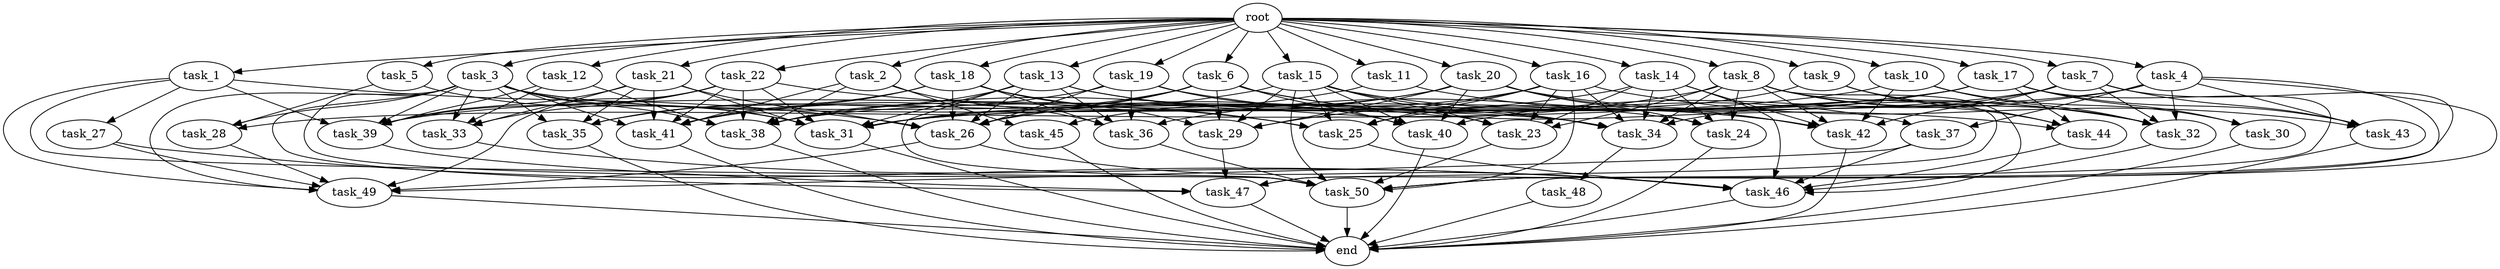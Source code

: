 digraph G {
  root [size="0.000000e+00"];
  task_1 [size="7.261045e+09"];
  task_2 [size="9.961891e+09"];
  task_3 [size="6.504466e+09"];
  task_4 [size="3.927641e+09"];
  task_5 [size="6.599134e+09"];
  task_6 [size="8.307948e+09"];
  task_7 [size="3.398085e+09"];
  task_8 [size="5.099859e+09"];
  task_9 [size="3.219985e+09"];
  task_10 [size="7.179144e+09"];
  task_11 [size="7.877726e+07"];
  task_12 [size="4.976009e+09"];
  task_13 [size="1.635042e+09"];
  task_14 [size="1.670812e+09"];
  task_15 [size="6.412768e+09"];
  task_16 [size="9.819027e+09"];
  task_17 [size="2.424504e+09"];
  task_18 [size="7.251118e+09"];
  task_19 [size="5.485431e+09"];
  task_20 [size="5.647514e+09"];
  task_21 [size="1.178931e+09"];
  task_22 [size="6.896358e+09"];
  task_23 [size="9.077842e+09"];
  task_24 [size="1.305230e+09"];
  task_25 [size="3.610704e+09"];
  task_26 [size="9.008191e+08"];
  task_27 [size="1.577344e+09"];
  task_28 [size="8.264344e+09"];
  task_29 [size="2.556934e+09"];
  task_30 [size="4.272349e+09"];
  task_31 [size="1.955274e+09"];
  task_32 [size="3.834134e+09"];
  task_33 [size="3.113099e+08"];
  task_34 [size="8.858064e+09"];
  task_35 [size="5.965783e+09"];
  task_36 [size="3.639404e+09"];
  task_37 [size="1.788523e+09"];
  task_38 [size="4.155326e+08"];
  task_39 [size="3.148666e+09"];
  task_40 [size="6.623665e+08"];
  task_41 [size="4.691168e+09"];
  task_42 [size="7.132858e+09"];
  task_43 [size="2.732378e+09"];
  task_44 [size="9.509685e+09"];
  task_45 [size="8.019918e+09"];
  task_46 [size="7.190433e+09"];
  task_47 [size="4.609422e+09"];
  task_48 [size="6.683265e+09"];
  task_49 [size="2.715894e+09"];
  task_50 [size="3.517086e+09"];
  end [size="0.000000e+00"];

  root -> task_1 [size="1.000000e-12"];
  root -> task_2 [size="1.000000e-12"];
  root -> task_3 [size="1.000000e-12"];
  root -> task_4 [size="1.000000e-12"];
  root -> task_5 [size="1.000000e-12"];
  root -> task_6 [size="1.000000e-12"];
  root -> task_7 [size="1.000000e-12"];
  root -> task_8 [size="1.000000e-12"];
  root -> task_9 [size="1.000000e-12"];
  root -> task_10 [size="1.000000e-12"];
  root -> task_11 [size="1.000000e-12"];
  root -> task_12 [size="1.000000e-12"];
  root -> task_13 [size="1.000000e-12"];
  root -> task_14 [size="1.000000e-12"];
  root -> task_15 [size="1.000000e-12"];
  root -> task_16 [size="1.000000e-12"];
  root -> task_17 [size="1.000000e-12"];
  root -> task_18 [size="1.000000e-12"];
  root -> task_19 [size="1.000000e-12"];
  root -> task_20 [size="1.000000e-12"];
  root -> task_21 [size="1.000000e-12"];
  root -> task_22 [size="1.000000e-12"];
  task_1 -> task_26 [size="1.126024e+07"];
  task_1 -> task_27 [size="1.577344e+08"];
  task_1 -> task_39 [size="5.247777e+07"];
  task_1 -> task_49 [size="3.879848e+07"];
  task_1 -> task_50 [size="3.517086e+07"];
  task_2 -> task_36 [size="7.278807e+07"];
  task_2 -> task_38 [size="5.194158e+06"];
  task_2 -> task_41 [size="6.701669e+07"];
  task_2 -> task_45 [size="4.009959e+08"];
  task_3 -> task_24 [size="3.263076e+07"];
  task_3 -> task_28 [size="2.754781e+08"];
  task_3 -> task_31 [size="2.172526e+07"];
  task_3 -> task_33 [size="7.782747e+06"];
  task_3 -> task_34 [size="1.265438e+08"];
  task_3 -> task_35 [size="1.491446e+08"];
  task_3 -> task_38 [size="5.194158e+06"];
  task_3 -> task_39 [size="5.247777e+07"];
  task_3 -> task_41 [size="6.701669e+07"];
  task_3 -> task_47 [size="9.218844e+07"];
  task_3 -> task_49 [size="3.879848e+07"];
  task_3 -> task_50 [size="3.517086e+07"];
  task_4 -> task_31 [size="2.172526e+07"];
  task_4 -> task_32 [size="5.477334e+07"];
  task_4 -> task_37 [size="8.942614e+07"];
  task_4 -> task_40 [size="1.324733e+07"];
  task_4 -> task_43 [size="6.830945e+07"];
  task_4 -> task_47 [size="9.218844e+07"];
  task_4 -> task_50 [size="3.517086e+07"];
  task_5 -> task_28 [size="2.754781e+08"];
  task_5 -> task_31 [size="2.172526e+07"];
  task_6 -> task_26 [size="1.126024e+07"];
  task_6 -> task_29 [size="5.113867e+07"];
  task_6 -> task_31 [size="2.172526e+07"];
  task_6 -> task_40 [size="1.324733e+07"];
  task_6 -> task_41 [size="6.701669e+07"];
  task_6 -> task_42 [size="1.018980e+08"];
  task_6 -> task_44 [size="2.377421e+08"];
  task_7 -> task_32 [size="5.477334e+07"];
  task_7 -> task_34 [size="1.265438e+08"];
  task_7 -> task_38 [size="5.194158e+06"];
  task_7 -> task_42 [size="1.018980e+08"];
  task_7 -> task_43 [size="6.830945e+07"];
  task_7 -> task_50 [size="3.517086e+07"];
  task_8 -> task_23 [size="1.815568e+08"];
  task_8 -> task_24 [size="3.263076e+07"];
  task_8 -> task_32 [size="5.477334e+07"];
  task_8 -> task_34 [size="1.265438e+08"];
  task_8 -> task_38 [size="5.194158e+06"];
  task_8 -> task_42 [size="1.018980e+08"];
  task_8 -> task_44 [size="2.377421e+08"];
  task_8 -> task_46 [size="7.989370e+07"];
  task_8 -> task_47 [size="9.218844e+07"];
  task_9 -> task_25 [size="7.221409e+07"];
  task_9 -> task_32 [size="5.477334e+07"];
  task_9 -> task_44 [size="2.377421e+08"];
  task_10 -> task_28 [size="2.754781e+08"];
  task_10 -> task_30 [size="2.136175e+08"];
  task_10 -> task_32 [size="5.477334e+07"];
  task_10 -> task_42 [size="1.018980e+08"];
  task_11 -> task_32 [size="5.477334e+07"];
  task_11 -> task_38 [size="5.194158e+06"];
  task_12 -> task_33 [size="7.782747e+06"];
  task_12 -> task_38 [size="5.194158e+06"];
  task_12 -> task_39 [size="5.247777e+07"];
  task_13 -> task_23 [size="1.815568e+08"];
  task_13 -> task_26 [size="1.126024e+07"];
  task_13 -> task_31 [size="2.172526e+07"];
  task_13 -> task_34 [size="1.265438e+08"];
  task_13 -> task_36 [size="7.278807e+07"];
  task_13 -> task_38 [size="5.194158e+06"];
  task_13 -> task_50 [size="3.517086e+07"];
  task_14 -> task_23 [size="1.815568e+08"];
  task_14 -> task_24 [size="3.263076e+07"];
  task_14 -> task_26 [size="1.126024e+07"];
  task_14 -> task_34 [size="1.265438e+08"];
  task_14 -> task_42 [size="1.018980e+08"];
  task_14 -> task_46 [size="7.989370e+07"];
  task_15 -> task_23 [size="1.815568e+08"];
  task_15 -> task_25 [size="7.221409e+07"];
  task_15 -> task_29 [size="5.113867e+07"];
  task_15 -> task_34 [size="1.265438e+08"];
  task_15 -> task_37 [size="8.942614e+07"];
  task_15 -> task_40 [size="1.324733e+07"];
  task_15 -> task_41 [size="6.701669e+07"];
  task_15 -> task_50 [size="3.517086e+07"];
  task_16 -> task_23 [size="1.815568e+08"];
  task_16 -> task_25 [size="7.221409e+07"];
  task_16 -> task_29 [size="5.113867e+07"];
  task_16 -> task_34 [size="1.265438e+08"];
  task_16 -> task_43 [size="6.830945e+07"];
  task_16 -> task_45 [size="4.009959e+08"];
  task_16 -> task_50 [size="3.517086e+07"];
  task_17 -> task_30 [size="2.136175e+08"];
  task_17 -> task_31 [size="2.172526e+07"];
  task_17 -> task_36 [size="7.278807e+07"];
  task_17 -> task_39 [size="5.247777e+07"];
  task_17 -> task_43 [size="6.830945e+07"];
  task_17 -> task_44 [size="2.377421e+08"];
  task_17 -> task_50 [size="3.517086e+07"];
  task_18 -> task_25 [size="7.221409e+07"];
  task_18 -> task_26 [size="1.126024e+07"];
  task_18 -> task_29 [size="5.113867e+07"];
  task_18 -> task_35 [size="1.491446e+08"];
  task_18 -> task_36 [size="7.278807e+07"];
  task_18 -> task_41 [size="6.701669e+07"];
  task_19 -> task_26 [size="1.126024e+07"];
  task_19 -> task_35 [size="1.491446e+08"];
  task_19 -> task_36 [size="7.278807e+07"];
  task_19 -> task_40 [size="1.324733e+07"];
  task_19 -> task_42 [size="1.018980e+08"];
  task_20 -> task_24 [size="3.263076e+07"];
  task_20 -> task_26 [size="1.126024e+07"];
  task_20 -> task_29 [size="5.113867e+07"];
  task_20 -> task_31 [size="2.172526e+07"];
  task_20 -> task_32 [size="5.477334e+07"];
  task_20 -> task_40 [size="1.324733e+07"];
  task_20 -> task_42 [size="1.018980e+08"];
  task_21 -> task_26 [size="1.126024e+07"];
  task_21 -> task_31 [size="2.172526e+07"];
  task_21 -> task_33 [size="7.782747e+06"];
  task_21 -> task_35 [size="1.491446e+08"];
  task_21 -> task_39 [size="5.247777e+07"];
  task_21 -> task_41 [size="6.701669e+07"];
  task_22 -> task_25 [size="7.221409e+07"];
  task_22 -> task_31 [size="2.172526e+07"];
  task_22 -> task_33 [size="7.782747e+06"];
  task_22 -> task_38 [size="5.194158e+06"];
  task_22 -> task_39 [size="5.247777e+07"];
  task_22 -> task_41 [size="6.701669e+07"];
  task_22 -> task_49 [size="3.879848e+07"];
  task_23 -> task_50 [size="3.517086e+07"];
  task_24 -> end [size="1.000000e-12"];
  task_25 -> task_46 [size="7.989370e+07"];
  task_26 -> task_46 [size="7.989370e+07"];
  task_26 -> task_49 [size="3.879848e+07"];
  task_27 -> task_46 [size="7.989370e+07"];
  task_27 -> task_49 [size="3.879848e+07"];
  task_28 -> task_49 [size="3.879848e+07"];
  task_29 -> task_47 [size="9.218844e+07"];
  task_30 -> end [size="1.000000e-12"];
  task_31 -> end [size="1.000000e-12"];
  task_32 -> task_46 [size="7.989370e+07"];
  task_33 -> task_46 [size="7.989370e+07"];
  task_34 -> task_48 [size="6.683265e+08"];
  task_35 -> end [size="1.000000e-12"];
  task_36 -> task_50 [size="3.517086e+07"];
  task_37 -> task_46 [size="7.989370e+07"];
  task_37 -> task_49 [size="3.879848e+07"];
  task_38 -> end [size="1.000000e-12"];
  task_39 -> task_47 [size="9.218844e+07"];
  task_40 -> end [size="1.000000e-12"];
  task_41 -> end [size="1.000000e-12"];
  task_42 -> end [size="1.000000e-12"];
  task_43 -> end [size="1.000000e-12"];
  task_44 -> task_46 [size="7.989370e+07"];
  task_45 -> end [size="1.000000e-12"];
  task_46 -> end [size="1.000000e-12"];
  task_47 -> end [size="1.000000e-12"];
  task_48 -> end [size="1.000000e-12"];
  task_49 -> end [size="1.000000e-12"];
  task_50 -> end [size="1.000000e-12"];
}
